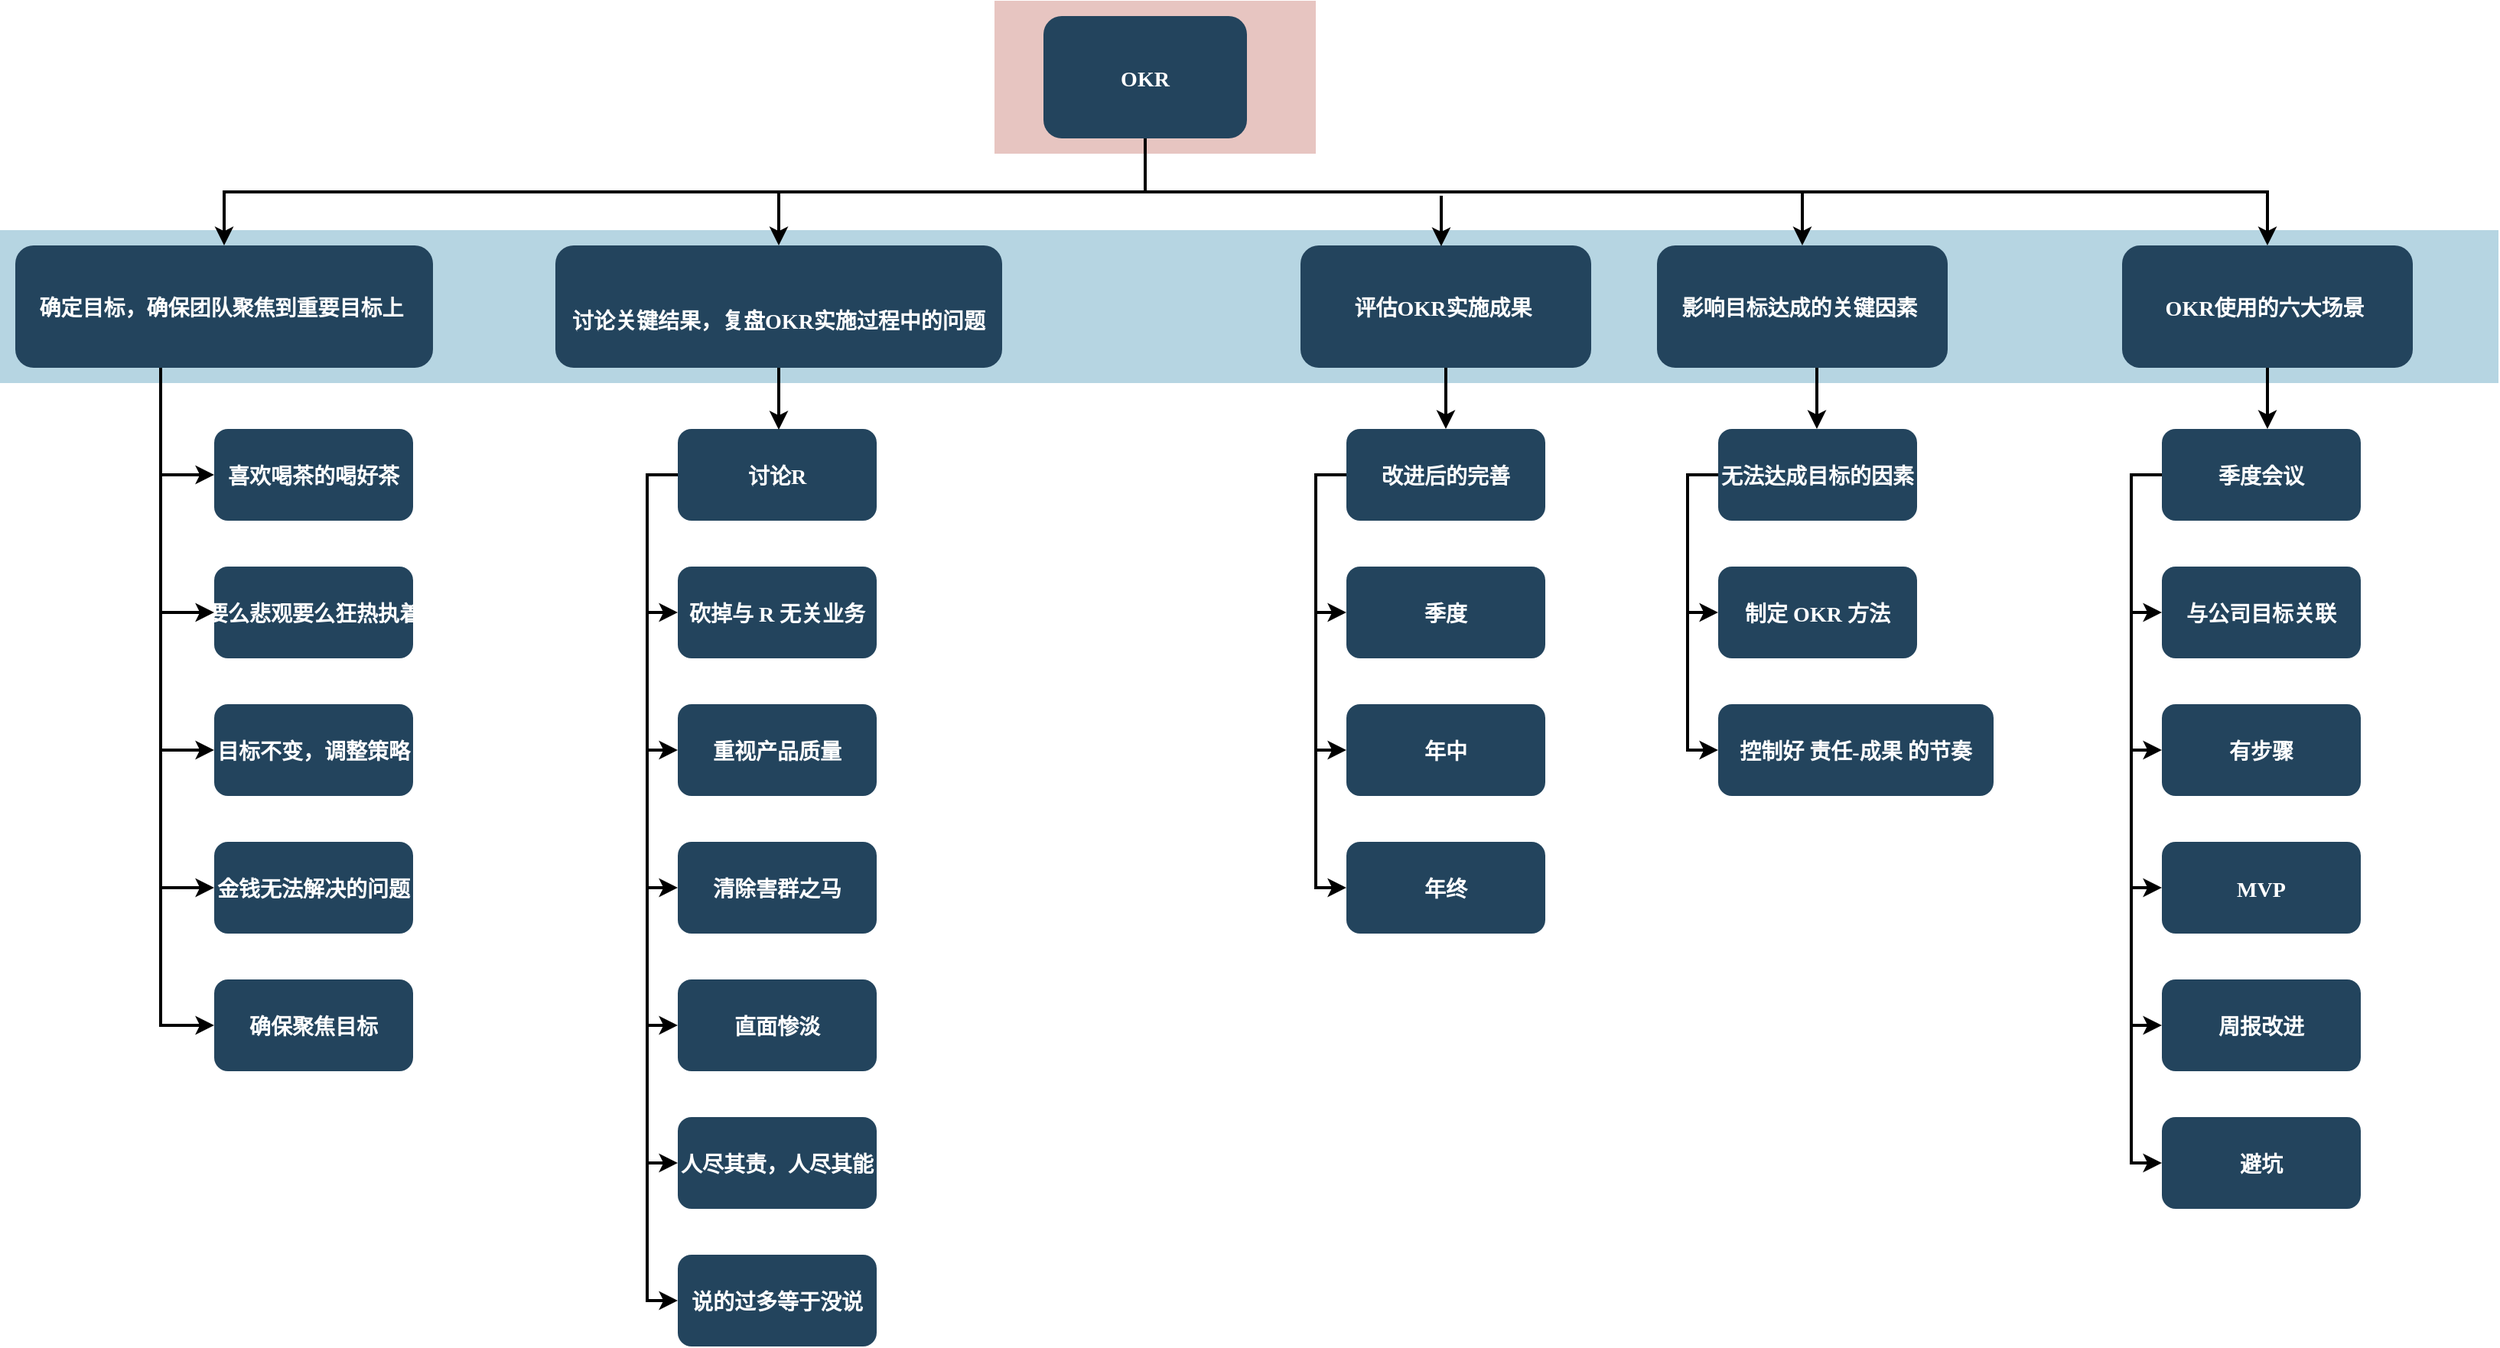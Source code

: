 <mxfile version="14.5.1" type="github">
  <diagram name="Page-1" id="2c0d36ab-eaac-3732-788b-9136903baeff">
    <mxGraphModel dx="946" dy="613" grid="1" gridSize="10" guides="1" tooltips="1" connect="1" arrows="1" fold="1" page="1" pageScale="1.5" pageWidth="1169" pageHeight="827" background="#ffffff" math="0" shadow="0">
      <root>
        <mxCell id="0" />
        <mxCell id="1" parent="0" />
        <mxCell id="123" value="" style="fillColor=#AE4132;strokeColor=none;opacity=30;" parent="1" vertex="1">
          <mxGeometry x="747" y="175.5" width="210" height="100.0" as="geometry" />
        </mxCell>
        <mxCell id="122" value="" style="fillColor=#10739E;strokeColor=none;opacity=30;" parent="1" vertex="1">
          <mxGeometry x="97" y="325.5" width="1633" height="100" as="geometry" />
        </mxCell>
        <mxCell id="2" value="OKR" style="rounded=1;fillColor=#23445D;gradientColor=none;strokeColor=none;fontColor=#FFFFFF;fontStyle=1;fontFamily=Tahoma;fontSize=14" parent="1" vertex="1">
          <mxGeometry x="779" y="185.5" width="133" height="80" as="geometry" />
        </mxCell>
        <mxCell id="4" value="&#xa;&#xa;&#xa;					&#xa;OKR使用的六大场景 &#xa;				&#xa;			&#xa;					&#xa;		" style="rounded=1;fillColor=#23445D;gradientColor=none;strokeColor=none;fontColor=#FFFFFF;fontStyle=1;fontFamily=Tahoma;fontSize=14" parent="1" vertex="1">
          <mxGeometry x="1484.0" y="335.5" width="190" height="80" as="geometry" />
        </mxCell>
        <mxCell id="9" value="" style="edgeStyle=elbowEdgeStyle;elbow=vertical;strokeWidth=2;rounded=0" parent="1" source="2" target="4" edge="1">
          <mxGeometry x="337" y="215.5" width="100" height="100" as="geometry">
            <mxPoint x="337" y="315.5" as="sourcePoint" />
            <mxPoint x="437" y="215.5" as="targetPoint" />
          </mxGeometry>
        </mxCell>
        <mxCell id="10" value="&#xa;&#xa;&#xa;评估OKR实施成果 &#xa;				&#xa;			&#xa;		" style="rounded=1;fillColor=#23445D;gradientColor=none;strokeColor=none;fontColor=#FFFFFF;fontStyle=1;fontFamily=Tahoma;fontSize=14" parent="1" vertex="1">
          <mxGeometry x="947" y="335.5" width="190" height="80" as="geometry" />
        </mxCell>
        <mxCell id="12" value="&#xa;讨论关键结果，复盘OKR实施过程中的问题" style="rounded=1;fillColor=#23445D;gradientColor=none;strokeColor=none;fontColor=#FFFFFF;fontStyle=1;fontFamily=Tahoma;fontSize=14" parent="1" vertex="1">
          <mxGeometry x="460" y="335.5" width="292" height="80" as="geometry" />
        </mxCell>
        <mxCell id="13" value="&#xa;确定目标，确保团队聚焦到重要目标上 &#xa;		" style="rounded=1;fillColor=#23445D;gradientColor=none;strokeColor=none;fontColor=#FFFFFF;fontStyle=1;fontFamily=Tahoma;fontSize=14;verticalAlign=middle;labelPosition=center;verticalLabelPosition=middle;align=center;" parent="1" vertex="1">
          <mxGeometry x="107" y="335.5" width="273" height="80" as="geometry" />
        </mxCell>
        <mxCell id="16" value="喜欢喝茶的喝好茶" style="rounded=1;fillColor=#23445D;gradientColor=none;strokeColor=none;fontColor=#FFFFFF;fontStyle=1;fontFamily=Tahoma;fontSize=14" parent="1" vertex="1">
          <mxGeometry x="237" y="455.5" width="130" height="60" as="geometry" />
        </mxCell>
        <mxCell id="17" value="要么悲观要么狂热执着" style="rounded=1;fillColor=#23445D;gradientColor=none;strokeColor=none;fontColor=#FFFFFF;fontStyle=1;fontFamily=Tahoma;fontSize=14" parent="1" vertex="1">
          <mxGeometry x="237" y="545.5" width="130" height="60" as="geometry" />
        </mxCell>
        <mxCell id="18" value="目标不变，调整策略" style="rounded=1;fillColor=#23445D;gradientColor=none;strokeColor=none;fontColor=#FFFFFF;fontStyle=1;fontFamily=Tahoma;fontSize=14" parent="1" vertex="1">
          <mxGeometry x="237" y="635.5" width="130" height="60" as="geometry" />
        </mxCell>
        <mxCell id="19" value="金钱无法解决的问题" style="rounded=1;fillColor=#23445D;gradientColor=none;strokeColor=none;fontColor=#FFFFFF;fontStyle=1;fontFamily=Tahoma;fontSize=14" parent="1" vertex="1">
          <mxGeometry x="237" y="725.5" width="130" height="60" as="geometry" />
        </mxCell>
        <mxCell id="20" value="确保聚焦目标" style="rounded=1;fillColor=#23445D;gradientColor=none;strokeColor=none;fontColor=#FFFFFF;fontStyle=1;fontFamily=Tahoma;fontSize=14" parent="1" vertex="1">
          <mxGeometry x="237" y="815.5" width="130" height="60" as="geometry" />
        </mxCell>
        <mxCell id="33" value="讨论R" style="rounded=1;fillColor=#23445D;gradientColor=none;strokeColor=none;fontColor=#FFFFFF;fontStyle=1;fontFamily=Tahoma;fontSize=14" parent="1" vertex="1">
          <mxGeometry x="540" y="455.5" width="130" height="60" as="geometry" />
        </mxCell>
        <mxCell id="34" value="砍掉与 R 无关业务" style="rounded=1;fillColor=#23445D;gradientColor=none;strokeColor=none;fontColor=#FFFFFF;fontStyle=1;fontFamily=Tahoma;fontSize=14" parent="1" vertex="1">
          <mxGeometry x="540" y="545.5" width="130" height="60" as="geometry" />
        </mxCell>
        <mxCell id="35" value="重视产品质量" style="rounded=1;fillColor=#23445D;gradientColor=none;strokeColor=none;fontColor=#FFFFFF;fontStyle=1;fontFamily=Tahoma;fontSize=14" parent="1" vertex="1">
          <mxGeometry x="540" y="635.5" width="130" height="60" as="geometry" />
        </mxCell>
        <mxCell id="36" value="清除害群之马" style="rounded=1;fillColor=#23445D;gradientColor=none;strokeColor=none;fontColor=#FFFFFF;fontStyle=1;fontFamily=Tahoma;fontSize=14" parent="1" vertex="1">
          <mxGeometry x="540" y="725.5" width="130" height="60" as="geometry" />
        </mxCell>
        <mxCell id="37" value="直面惨淡" style="rounded=1;fillColor=#23445D;gradientColor=none;strokeColor=none;fontColor=#FFFFFF;fontStyle=1;fontFamily=Tahoma;fontSize=14" parent="1" vertex="1">
          <mxGeometry x="540" y="815.5" width="130" height="60" as="geometry" />
        </mxCell>
        <mxCell id="38" value="人尽其责，人尽其能" style="rounded=1;fillColor=#23445D;gradientColor=none;strokeColor=none;fontColor=#FFFFFF;fontStyle=1;fontFamily=Tahoma;fontSize=14" parent="1" vertex="1">
          <mxGeometry x="540" y="905.5" width="130" height="60" as="geometry" />
        </mxCell>
        <mxCell id="39" value="说的过多等于没说" style="rounded=1;fillColor=#23445D;gradientColor=none;strokeColor=none;fontColor=#FFFFFF;fontStyle=1;fontFamily=Tahoma;fontSize=14" parent="1" vertex="1">
          <mxGeometry x="540" y="995.5" width="130" height="60" as="geometry" />
        </mxCell>
        <mxCell id="59" value="" style="edgeStyle=elbowEdgeStyle;elbow=vertical;strokeWidth=2;rounded=0" parent="1" source="2" target="12" edge="1">
          <mxGeometry x="347" y="225.5" width="100" height="100" as="geometry">
            <mxPoint x="862.0" y="275.5" as="sourcePoint" />
            <mxPoint x="1467.0" y="345.5" as="targetPoint" />
          </mxGeometry>
        </mxCell>
        <mxCell id="61" value="" style="edgeStyle=elbowEdgeStyle;elbow=vertical;strokeWidth=2;rounded=0" parent="1" source="2" target="13" edge="1">
          <mxGeometry x="-23" y="135.5" width="100" height="100" as="geometry">
            <mxPoint x="-23" y="235.5" as="sourcePoint" />
            <mxPoint x="77" y="135.5" as="targetPoint" />
          </mxGeometry>
        </mxCell>
        <mxCell id="64" value="" style="edgeStyle=elbowEdgeStyle;elbow=horizontal;strokeWidth=2;rounded=0" parent="1" source="13" target="16" edge="1">
          <mxGeometry x="-23" y="135.5" width="100" height="100" as="geometry">
            <mxPoint x="-23" y="235.5" as="sourcePoint" />
            <mxPoint x="77" y="135.5" as="targetPoint" />
            <Array as="points">
              <mxPoint x="202" y="435.5" />
            </Array>
          </mxGeometry>
        </mxCell>
        <mxCell id="65" value="" style="edgeStyle=elbowEdgeStyle;elbow=horizontal;strokeWidth=2;rounded=0" parent="1" source="13" target="17" edge="1">
          <mxGeometry x="-23" y="135.5" width="100" height="100" as="geometry">
            <mxPoint x="-23" y="235.5" as="sourcePoint" />
            <mxPoint x="77" y="135.5" as="targetPoint" />
            <Array as="points">
              <mxPoint x="202" y="475.5" />
            </Array>
          </mxGeometry>
        </mxCell>
        <mxCell id="66" value="" style="edgeStyle=elbowEdgeStyle;elbow=horizontal;strokeWidth=2;rounded=0" parent="1" source="13" target="18" edge="1">
          <mxGeometry x="-23" y="135.5" width="100" height="100" as="geometry">
            <mxPoint x="-23" y="235.5" as="sourcePoint" />
            <mxPoint x="77" y="135.5" as="targetPoint" />
            <Array as="points">
              <mxPoint x="202" y="525.5" />
            </Array>
          </mxGeometry>
        </mxCell>
        <mxCell id="67" value="" style="edgeStyle=elbowEdgeStyle;elbow=horizontal;strokeWidth=2;rounded=0" parent="1" source="13" target="19" edge="1">
          <mxGeometry x="-23" y="135.5" width="100" height="100" as="geometry">
            <mxPoint x="-23" y="235.5" as="sourcePoint" />
            <mxPoint x="77" y="135.5" as="targetPoint" />
            <Array as="points">
              <mxPoint x="202" y="575.5" />
            </Array>
          </mxGeometry>
        </mxCell>
        <mxCell id="68" value="" style="edgeStyle=elbowEdgeStyle;elbow=horizontal;strokeWidth=2;rounded=0" parent="1" source="13" target="20" edge="1">
          <mxGeometry x="-23" y="135.5" width="100" height="100" as="geometry">
            <mxPoint x="-23" y="235.5" as="sourcePoint" />
            <mxPoint x="77" y="135.5" as="targetPoint" />
            <Array as="points">
              <mxPoint x="202" y="615.5" />
            </Array>
          </mxGeometry>
        </mxCell>
        <mxCell id="76" value="" style="edgeStyle=elbowEdgeStyle;elbow=horizontal;strokeWidth=2;rounded=0" parent="1" source="33" target="34" edge="1">
          <mxGeometry x="-250" y="135.5" width="100" height="100" as="geometry">
            <mxPoint x="-250" y="235.5" as="sourcePoint" />
            <mxPoint x="-150" y="135.5" as="targetPoint" />
            <Array as="points">
              <mxPoint x="520" y="535.5" />
            </Array>
          </mxGeometry>
        </mxCell>
        <mxCell id="77" value="" style="edgeStyle=elbowEdgeStyle;elbow=horizontal;strokeWidth=2;rounded=0" parent="1" source="33" target="35" edge="1">
          <mxGeometry x="-250" y="135.5" width="100" height="100" as="geometry">
            <mxPoint x="-250" y="235.5" as="sourcePoint" />
            <mxPoint x="-150" y="135.5" as="targetPoint" />
            <Array as="points">
              <mxPoint x="520" y="575.5" />
            </Array>
          </mxGeometry>
        </mxCell>
        <mxCell id="78" value="" style="edgeStyle=elbowEdgeStyle;elbow=horizontal;strokeWidth=2;rounded=0" parent="1" source="33" target="36" edge="1">
          <mxGeometry x="-250" y="135.5" width="100" height="100" as="geometry">
            <mxPoint x="-250" y="235.5" as="sourcePoint" />
            <mxPoint x="-150" y="135.5" as="targetPoint" />
            <Array as="points">
              <mxPoint x="520" y="625.5" />
            </Array>
          </mxGeometry>
        </mxCell>
        <mxCell id="79" value="" style="edgeStyle=elbowEdgeStyle;elbow=horizontal;strokeWidth=2;rounded=0" parent="1" source="33" target="37" edge="1">
          <mxGeometry x="-250" y="135.5" width="100" height="100" as="geometry">
            <mxPoint x="-250" y="235.5" as="sourcePoint" />
            <mxPoint x="-150" y="135.5" as="targetPoint" />
            <Array as="points">
              <mxPoint x="520" y="665.5" />
            </Array>
          </mxGeometry>
        </mxCell>
        <mxCell id="80" value="" style="edgeStyle=elbowEdgeStyle;elbow=horizontal;strokeWidth=2;rounded=0" parent="1" source="33" target="38" edge="1">
          <mxGeometry x="-250" y="135.5" width="100" height="100" as="geometry">
            <mxPoint x="-250" y="235.5" as="sourcePoint" />
            <mxPoint x="-150" y="135.5" as="targetPoint" />
            <Array as="points">
              <mxPoint x="520" y="705.5" />
            </Array>
          </mxGeometry>
        </mxCell>
        <mxCell id="81" value="" style="edgeStyle=elbowEdgeStyle;elbow=horizontal;strokeWidth=2;rounded=0" parent="1" source="33" target="39" edge="1">
          <mxGeometry x="-250" y="135.5" width="100" height="100" as="geometry">
            <mxPoint x="-250" y="235.5" as="sourcePoint" />
            <mxPoint x="-150" y="135.5" as="targetPoint" />
            <Array as="points">
              <mxPoint x="520" y="755.5" />
            </Array>
          </mxGeometry>
        </mxCell>
        <mxCell id="101" value="" style="edgeStyle=elbowEdgeStyle;elbow=vertical;strokeWidth=2;rounded=0" parent="1" source="12" edge="1">
          <mxGeometry x="-23" y="135.5" width="100" height="100" as="geometry">
            <mxPoint x="-23" y="235.5" as="sourcePoint" />
            <mxPoint x="606" y="456" as="targetPoint" />
          </mxGeometry>
        </mxCell>
        <mxCell id="103" value="" style="edgeStyle=elbowEdgeStyle;elbow=vertical;strokeWidth=2;rounded=0" parent="1" source="10" edge="1">
          <mxGeometry x="-23" y="135.5" width="100" height="100" as="geometry">
            <mxPoint x="-23" y="235.5" as="sourcePoint" />
            <mxPoint x="1042" y="455.5" as="targetPoint" />
          </mxGeometry>
        </mxCell>
        <mxCell id="104" value="" style="edgeStyle=elbowEdgeStyle;elbow=vertical;strokeWidth=2;rounded=0" parent="1" source="4" edge="1">
          <mxGeometry x="99" y="135.5" width="100" height="100" as="geometry">
            <mxPoint x="99" y="235.5" as="sourcePoint" />
            <mxPoint x="1579" y="455.5" as="targetPoint" />
          </mxGeometry>
        </mxCell>
        <mxCell id="4ola4s-RT9T-j_ui_mHm-124" value="" style="edgeStyle=elbowEdgeStyle;elbow=vertical;strokeWidth=2;rounded=0;" edge="1" parent="1">
          <mxGeometry x="-29" y="22.5" width="100" height="100" as="geometry">
            <mxPoint x="1039" y="303" as="sourcePoint" />
            <mxPoint x="1039" y="336" as="targetPoint" />
          </mxGeometry>
        </mxCell>
        <mxCell id="4ola4s-RT9T-j_ui_mHm-125" value="&#xa;影响目标达成的关键因素 &#xa;		" style="rounded=1;fillColor=#23445D;gradientColor=none;strokeColor=none;fontColor=#FFFFFF;fontStyle=1;fontFamily=Tahoma;fontSize=14" vertex="1" parent="1">
          <mxGeometry x="1180" y="335.5" width="190" height="80" as="geometry" />
        </mxCell>
        <mxCell id="4ola4s-RT9T-j_ui_mHm-126" value="" style="edgeStyle=elbowEdgeStyle;elbow=vertical;strokeWidth=2;rounded=0;entryX=0.5;entryY=0;entryDx=0;entryDy=0;" edge="1" parent="1" target="4ola4s-RT9T-j_ui_mHm-125">
          <mxGeometry x="-1" y="32.5" width="100" height="100" as="geometry">
            <mxPoint x="1275" y="300" as="sourcePoint" />
            <mxPoint x="1067" y="346" as="targetPoint" />
          </mxGeometry>
        </mxCell>
        <mxCell id="4ola4s-RT9T-j_ui_mHm-135" value="季度会议" style="rounded=1;fillColor=#23445D;gradientColor=none;strokeColor=none;fontColor=#FFFFFF;fontStyle=1;fontFamily=Tahoma;fontSize=14" vertex="1" parent="1">
          <mxGeometry x="1510" y="455.5" width="130" height="60" as="geometry" />
        </mxCell>
        <mxCell id="4ola4s-RT9T-j_ui_mHm-136" value="与公司目标关联" style="rounded=1;fillColor=#23445D;gradientColor=none;strokeColor=none;fontColor=#FFFFFF;fontStyle=1;fontFamily=Tahoma;fontSize=14" vertex="1" parent="1">
          <mxGeometry x="1510" y="545.5" width="130" height="60" as="geometry" />
        </mxCell>
        <mxCell id="4ola4s-RT9T-j_ui_mHm-137" value="有步骤" style="rounded=1;fillColor=#23445D;gradientColor=none;strokeColor=none;fontColor=#FFFFFF;fontStyle=1;fontFamily=Tahoma;fontSize=14" vertex="1" parent="1">
          <mxGeometry x="1510" y="635.5" width="130" height="60" as="geometry" />
        </mxCell>
        <mxCell id="4ola4s-RT9T-j_ui_mHm-138" value="MVP" style="rounded=1;fillColor=#23445D;gradientColor=none;strokeColor=none;fontColor=#FFFFFF;fontStyle=1;fontFamily=Tahoma;fontSize=14" vertex="1" parent="1">
          <mxGeometry x="1510" y="725.5" width="130" height="60" as="geometry" />
        </mxCell>
        <mxCell id="4ola4s-RT9T-j_ui_mHm-139" value="周报改进" style="rounded=1;fillColor=#23445D;gradientColor=none;strokeColor=none;fontColor=#FFFFFF;fontStyle=1;fontFamily=Tahoma;fontSize=14" vertex="1" parent="1">
          <mxGeometry x="1510" y="815.5" width="130" height="60" as="geometry" />
        </mxCell>
        <mxCell id="4ola4s-RT9T-j_ui_mHm-140" value="避坑" style="rounded=1;fillColor=#23445D;gradientColor=none;strokeColor=none;fontColor=#FFFFFF;fontStyle=1;fontFamily=Tahoma;fontSize=14" vertex="1" parent="1">
          <mxGeometry x="1510" y="905.5" width="130" height="60" as="geometry" />
        </mxCell>
        <mxCell id="4ola4s-RT9T-j_ui_mHm-142" value="" style="edgeStyle=elbowEdgeStyle;elbow=horizontal;strokeWidth=2;rounded=0" edge="1" parent="1" source="4ola4s-RT9T-j_ui_mHm-135" target="4ola4s-RT9T-j_ui_mHm-136">
          <mxGeometry x="720" y="135.5" width="100" height="100" as="geometry">
            <mxPoint x="720" y="235.5" as="sourcePoint" />
            <mxPoint x="820" y="135.5" as="targetPoint" />
            <Array as="points">
              <mxPoint x="1490" y="535.5" />
            </Array>
          </mxGeometry>
        </mxCell>
        <mxCell id="4ola4s-RT9T-j_ui_mHm-143" value="" style="edgeStyle=elbowEdgeStyle;elbow=horizontal;strokeWidth=2;rounded=0" edge="1" parent="1" source="4ola4s-RT9T-j_ui_mHm-135" target="4ola4s-RT9T-j_ui_mHm-137">
          <mxGeometry x="720" y="135.5" width="100" height="100" as="geometry">
            <mxPoint x="720" y="235.5" as="sourcePoint" />
            <mxPoint x="820" y="135.5" as="targetPoint" />
            <Array as="points">
              <mxPoint x="1490" y="575.5" />
            </Array>
          </mxGeometry>
        </mxCell>
        <mxCell id="4ola4s-RT9T-j_ui_mHm-144" value="" style="edgeStyle=elbowEdgeStyle;elbow=horizontal;strokeWidth=2;rounded=0" edge="1" parent="1" source="4ola4s-RT9T-j_ui_mHm-135" target="4ola4s-RT9T-j_ui_mHm-138">
          <mxGeometry x="720" y="135.5" width="100" height="100" as="geometry">
            <mxPoint x="720" y="235.5" as="sourcePoint" />
            <mxPoint x="820" y="135.5" as="targetPoint" />
            <Array as="points">
              <mxPoint x="1490" y="625.5" />
            </Array>
          </mxGeometry>
        </mxCell>
        <mxCell id="4ola4s-RT9T-j_ui_mHm-145" value="" style="edgeStyle=elbowEdgeStyle;elbow=horizontal;strokeWidth=2;rounded=0" edge="1" parent="1" source="4ola4s-RT9T-j_ui_mHm-135" target="4ola4s-RT9T-j_ui_mHm-139">
          <mxGeometry x="720" y="135.5" width="100" height="100" as="geometry">
            <mxPoint x="720" y="235.5" as="sourcePoint" />
            <mxPoint x="820" y="135.5" as="targetPoint" />
            <Array as="points">
              <mxPoint x="1490" y="665.5" />
            </Array>
          </mxGeometry>
        </mxCell>
        <mxCell id="4ola4s-RT9T-j_ui_mHm-146" value="" style="edgeStyle=elbowEdgeStyle;elbow=horizontal;strokeWidth=2;rounded=0" edge="1" parent="1" source="4ola4s-RT9T-j_ui_mHm-135" target="4ola4s-RT9T-j_ui_mHm-140">
          <mxGeometry x="720" y="135.5" width="100" height="100" as="geometry">
            <mxPoint x="720" y="235.5" as="sourcePoint" />
            <mxPoint x="820" y="135.5" as="targetPoint" />
            <Array as="points">
              <mxPoint x="1490" y="705.5" />
            </Array>
          </mxGeometry>
        </mxCell>
        <mxCell id="4ola4s-RT9T-j_ui_mHm-148" value="改进后的完善" style="rounded=1;fillColor=#23445D;gradientColor=none;strokeColor=none;fontColor=#FFFFFF;fontStyle=1;fontFamily=Tahoma;fontSize=14" vertex="1" parent="1">
          <mxGeometry x="977" y="455.5" width="130" height="60" as="geometry" />
        </mxCell>
        <mxCell id="4ola4s-RT9T-j_ui_mHm-149" value="季度" style="rounded=1;fillColor=#23445D;gradientColor=none;strokeColor=none;fontColor=#FFFFFF;fontStyle=1;fontFamily=Tahoma;fontSize=14" vertex="1" parent="1">
          <mxGeometry x="977" y="545.5" width="130" height="60" as="geometry" />
        </mxCell>
        <mxCell id="4ola4s-RT9T-j_ui_mHm-150" value="年中" style="rounded=1;fillColor=#23445D;gradientColor=none;strokeColor=none;fontColor=#FFFFFF;fontStyle=1;fontFamily=Tahoma;fontSize=14" vertex="1" parent="1">
          <mxGeometry x="977" y="635.5" width="130" height="60" as="geometry" />
        </mxCell>
        <mxCell id="4ola4s-RT9T-j_ui_mHm-151" value="年终" style="rounded=1;fillColor=#23445D;gradientColor=none;strokeColor=none;fontColor=#FFFFFF;fontStyle=1;fontFamily=Tahoma;fontSize=14" vertex="1" parent="1">
          <mxGeometry x="977" y="725.5" width="130" height="60" as="geometry" />
        </mxCell>
        <mxCell id="4ola4s-RT9T-j_ui_mHm-155" value="" style="edgeStyle=elbowEdgeStyle;elbow=horizontal;strokeWidth=2;rounded=0" edge="1" parent="1" source="4ola4s-RT9T-j_ui_mHm-148" target="4ola4s-RT9T-j_ui_mHm-149">
          <mxGeometry x="187" y="135.5" width="100" height="100" as="geometry">
            <mxPoint x="187" y="235.5" as="sourcePoint" />
            <mxPoint x="287" y="135.5" as="targetPoint" />
            <Array as="points">
              <mxPoint x="957" y="535.5" />
            </Array>
          </mxGeometry>
        </mxCell>
        <mxCell id="4ola4s-RT9T-j_ui_mHm-156" value="" style="edgeStyle=elbowEdgeStyle;elbow=horizontal;strokeWidth=2;rounded=0" edge="1" parent="1" source="4ola4s-RT9T-j_ui_mHm-148" target="4ola4s-RT9T-j_ui_mHm-150">
          <mxGeometry x="187" y="135.5" width="100" height="100" as="geometry">
            <mxPoint x="187" y="235.5" as="sourcePoint" />
            <mxPoint x="287" y="135.5" as="targetPoint" />
            <Array as="points">
              <mxPoint x="957" y="575.5" />
            </Array>
          </mxGeometry>
        </mxCell>
        <mxCell id="4ola4s-RT9T-j_ui_mHm-157" value="" style="edgeStyle=elbowEdgeStyle;elbow=horizontal;strokeWidth=2;rounded=0" edge="1" parent="1" source="4ola4s-RT9T-j_ui_mHm-148" target="4ola4s-RT9T-j_ui_mHm-151">
          <mxGeometry x="187" y="135.5" width="100" height="100" as="geometry">
            <mxPoint x="187" y="235.5" as="sourcePoint" />
            <mxPoint x="287" y="135.5" as="targetPoint" />
            <Array as="points">
              <mxPoint x="957" y="625.5" />
            </Array>
          </mxGeometry>
        </mxCell>
        <mxCell id="4ola4s-RT9T-j_ui_mHm-161" value="无法达成目标的因素" style="rounded=1;fillColor=#23445D;gradientColor=none;strokeColor=none;fontColor=#FFFFFF;fontStyle=1;fontFamily=Tahoma;fontSize=14" vertex="1" parent="1">
          <mxGeometry x="1220" y="455.5" width="130" height="60" as="geometry" />
        </mxCell>
        <mxCell id="4ola4s-RT9T-j_ui_mHm-162" value="制定 OKR 方法" style="rounded=1;fillColor=#23445D;gradientColor=none;strokeColor=none;fontColor=#FFFFFF;fontStyle=1;fontFamily=Tahoma;fontSize=14" vertex="1" parent="1">
          <mxGeometry x="1220" y="545.5" width="130" height="60" as="geometry" />
        </mxCell>
        <mxCell id="4ola4s-RT9T-j_ui_mHm-163" value="控制好 责任-成果 的节奏" style="rounded=1;fillColor=#23445D;gradientColor=none;strokeColor=none;fontColor=#FFFFFF;fontStyle=1;fontFamily=Tahoma;fontSize=14" vertex="1" parent="1">
          <mxGeometry x="1220" y="635.5" width="180" height="60" as="geometry" />
        </mxCell>
        <mxCell id="4ola4s-RT9T-j_ui_mHm-168" value="" style="edgeStyle=elbowEdgeStyle;elbow=horizontal;strokeWidth=2;rounded=0" edge="1" parent="1" source="4ola4s-RT9T-j_ui_mHm-161" target="4ola4s-RT9T-j_ui_mHm-162">
          <mxGeometry x="430" y="135.5" width="100" height="100" as="geometry">
            <mxPoint x="430" y="235.5" as="sourcePoint" />
            <mxPoint x="530" y="135.5" as="targetPoint" />
            <Array as="points">
              <mxPoint x="1200" y="535.5" />
            </Array>
          </mxGeometry>
        </mxCell>
        <mxCell id="4ola4s-RT9T-j_ui_mHm-169" value="" style="edgeStyle=elbowEdgeStyle;elbow=horizontal;strokeWidth=2;rounded=0" edge="1" parent="1" source="4ola4s-RT9T-j_ui_mHm-161" target="4ola4s-RT9T-j_ui_mHm-163">
          <mxGeometry x="430" y="135.5" width="100" height="100" as="geometry">
            <mxPoint x="430" y="235.5" as="sourcePoint" />
            <mxPoint x="530" y="135.5" as="targetPoint" />
            <Array as="points">
              <mxPoint x="1200" y="575.5" />
            </Array>
          </mxGeometry>
        </mxCell>
        <mxCell id="4ola4s-RT9T-j_ui_mHm-174" value="" style="edgeStyle=elbowEdgeStyle;elbow=vertical;strokeWidth=2;rounded=0" edge="1" parent="1">
          <mxGeometry x="219.5" y="135.5" width="100" height="100" as="geometry">
            <mxPoint x="1284.5" y="415.5" as="sourcePoint" />
            <mxPoint x="1284.5" y="455.5" as="targetPoint" />
            <Array as="points">
              <mxPoint x="1412.5" y="430" />
            </Array>
          </mxGeometry>
        </mxCell>
      </root>
    </mxGraphModel>
  </diagram>
</mxfile>
